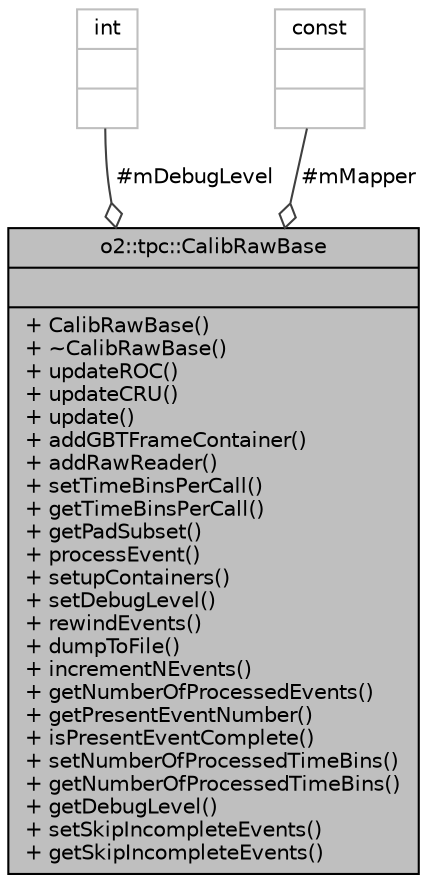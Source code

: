 digraph "o2::tpc::CalibRawBase"
{
 // INTERACTIVE_SVG=YES
  bgcolor="transparent";
  edge [fontname="Helvetica",fontsize="10",labelfontname="Helvetica",labelfontsize="10"];
  node [fontname="Helvetica",fontsize="10",shape=record];
  Node5 [label="{o2::tpc::CalibRawBase\n||+ CalibRawBase()\l+ ~CalibRawBase()\l+ updateROC()\l+ updateCRU()\l+ update()\l+ addGBTFrameContainer()\l+ addRawReader()\l+ setTimeBinsPerCall()\l+ getTimeBinsPerCall()\l+ getPadSubset()\l+ processEvent()\l+ setupContainers()\l+ setDebugLevel()\l+ rewindEvents()\l+ dumpToFile()\l+ incrementNEvents()\l+ getNumberOfProcessedEvents()\l+ getPresentEventNumber()\l+ isPresentEventComplete()\l+ setNumberOfProcessedTimeBins()\l+ getNumberOfProcessedTimeBins()\l+ getDebugLevel()\l+ setSkipIncompleteEvents()\l+ getSkipIncompleteEvents()\l}",height=0.2,width=0.4,color="black", fillcolor="grey75", style="filled", fontcolor="black"];
  Node6 -> Node5 [color="grey25",fontsize="10",style="solid",label=" #mDebugLevel" ,arrowhead="odiamond",fontname="Helvetica"];
  Node6 [label="{int\n||}",height=0.2,width=0.4,color="grey75"];
  Node7 -> Node5 [color="grey25",fontsize="10",style="solid",label=" #mMapper" ,arrowhead="odiamond",fontname="Helvetica"];
  Node7 [label="{const\n||}",height=0.2,width=0.4,color="grey75"];
}

